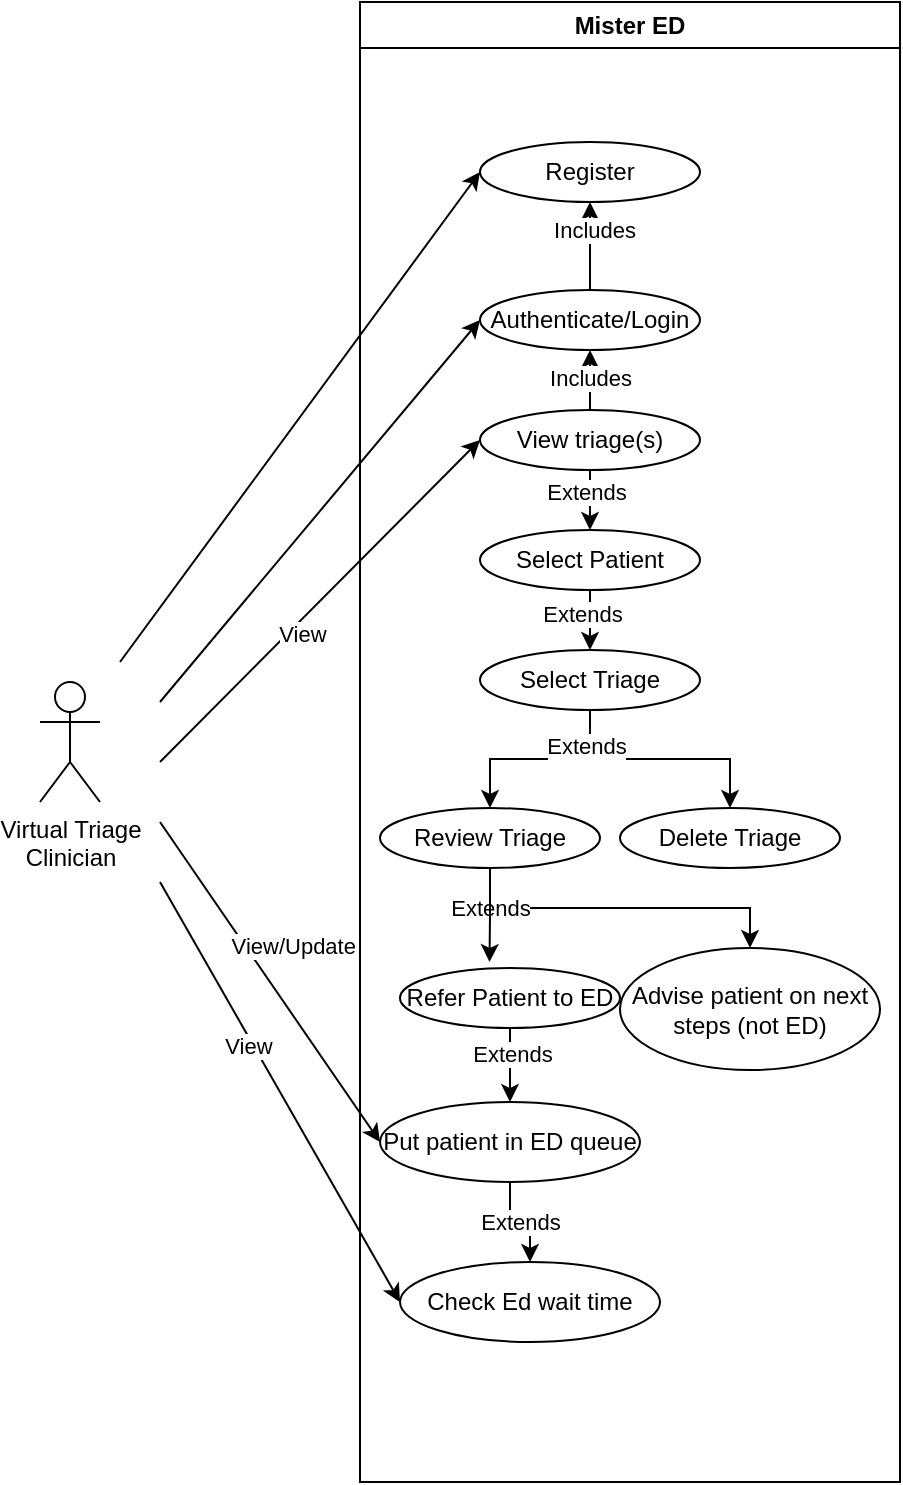 <mxfile version="24.7.16">
  <diagram name="Page-1" id="iBJQancwVzPZnX72XmY8">
    <mxGraphModel dx="1500" dy="730" grid="1" gridSize="10" guides="1" tooltips="1" connect="1" arrows="1" fold="1" page="1" pageScale="1" pageWidth="850" pageHeight="1100" math="0" shadow="0">
      <root>
        <mxCell id="0" />
        <mxCell id="1" parent="0" />
        <mxCell id="CpTIfCaLCPEgQuCKB-eE-1" value="&lt;div&gt;Virtual Triage&lt;/div&gt;&lt;div&gt;Clinician&lt;br&gt;&lt;/div&gt;" style="shape=umlActor;verticalLabelPosition=bottom;verticalAlign=top;html=1;outlineConnect=0;" vertex="1" parent="1">
          <mxGeometry x="40" y="400" width="30" height="60" as="geometry" />
        </mxCell>
        <mxCell id="CpTIfCaLCPEgQuCKB-eE-2" value="Mister ED" style="swimlane;whiteSpace=wrap;html=1;" vertex="1" parent="1">
          <mxGeometry x="200" y="60" width="270" height="740" as="geometry" />
        </mxCell>
        <mxCell id="CpTIfCaLCPEgQuCKB-eE-33" style="edgeStyle=orthogonalEdgeStyle;rounded=0;orthogonalLoop=1;jettySize=auto;html=1;exitX=0.5;exitY=0;exitDx=0;exitDy=0;entryX=0.5;entryY=1;entryDx=0;entryDy=0;" edge="1" parent="CpTIfCaLCPEgQuCKB-eE-2" source="CpTIfCaLCPEgQuCKB-eE-3" target="CpTIfCaLCPEgQuCKB-eE-31">
          <mxGeometry relative="1" as="geometry" />
        </mxCell>
        <mxCell id="CpTIfCaLCPEgQuCKB-eE-34" value="Includes" style="edgeLabel;html=1;align=center;verticalAlign=middle;resizable=0;points=[];" vertex="1" connectable="0" parent="CpTIfCaLCPEgQuCKB-eE-33">
          <mxGeometry x="0.359" y="-2" relative="1" as="geometry">
            <mxPoint as="offset" />
          </mxGeometry>
        </mxCell>
        <mxCell id="CpTIfCaLCPEgQuCKB-eE-3" value="Authenticate/Login" style="ellipse;whiteSpace=wrap;html=1;" vertex="1" parent="CpTIfCaLCPEgQuCKB-eE-2">
          <mxGeometry x="60" y="144" width="110" height="30" as="geometry" />
        </mxCell>
        <mxCell id="CpTIfCaLCPEgQuCKB-eE-15" style="edgeStyle=orthogonalEdgeStyle;rounded=0;orthogonalLoop=1;jettySize=auto;html=1;exitX=0.5;exitY=1;exitDx=0;exitDy=0;entryX=0.5;entryY=0;entryDx=0;entryDy=0;" edge="1" parent="CpTIfCaLCPEgQuCKB-eE-2" source="CpTIfCaLCPEgQuCKB-eE-4" target="CpTIfCaLCPEgQuCKB-eE-9">
          <mxGeometry relative="1" as="geometry" />
        </mxCell>
        <mxCell id="CpTIfCaLCPEgQuCKB-eE-39" value="Extends" style="edgeLabel;html=1;align=center;verticalAlign=middle;resizable=0;points=[];" vertex="1" connectable="0" parent="CpTIfCaLCPEgQuCKB-eE-15">
          <mxGeometry x="-0.256" y="-2" relative="1" as="geometry">
            <mxPoint as="offset" />
          </mxGeometry>
        </mxCell>
        <mxCell id="CpTIfCaLCPEgQuCKB-eE-22" style="edgeStyle=orthogonalEdgeStyle;rounded=0;orthogonalLoop=1;jettySize=auto;html=1;exitX=0.5;exitY=0;exitDx=0;exitDy=0;entryX=0.5;entryY=1;entryDx=0;entryDy=0;" edge="1" parent="CpTIfCaLCPEgQuCKB-eE-2" source="CpTIfCaLCPEgQuCKB-eE-4" target="CpTIfCaLCPEgQuCKB-eE-3">
          <mxGeometry relative="1" as="geometry" />
        </mxCell>
        <mxCell id="CpTIfCaLCPEgQuCKB-eE-23" value="Includes" style="edgeLabel;html=1;align=center;verticalAlign=middle;resizable=0;points=[];" vertex="1" connectable="0" parent="CpTIfCaLCPEgQuCKB-eE-22">
          <mxGeometry x="0.052" relative="1" as="geometry">
            <mxPoint as="offset" />
          </mxGeometry>
        </mxCell>
        <mxCell id="CpTIfCaLCPEgQuCKB-eE-4" value="View triage(s)" style="ellipse;whiteSpace=wrap;html=1;" vertex="1" parent="CpTIfCaLCPEgQuCKB-eE-2">
          <mxGeometry x="60" y="204" width="110" height="30" as="geometry" />
        </mxCell>
        <mxCell id="CpTIfCaLCPEgQuCKB-eE-30" style="edgeStyle=orthogonalEdgeStyle;rounded=0;orthogonalLoop=1;jettySize=auto;html=1;exitX=0.5;exitY=1;exitDx=0;exitDy=0;entryX=0.5;entryY=0;entryDx=0;entryDy=0;" edge="1" parent="CpTIfCaLCPEgQuCKB-eE-2" source="CpTIfCaLCPEgQuCKB-eE-8" target="CpTIfCaLCPEgQuCKB-eE-12">
          <mxGeometry relative="1" as="geometry" />
        </mxCell>
        <mxCell id="CpTIfCaLCPEgQuCKB-eE-46" value="Extends" style="edgeLabel;html=1;align=center;verticalAlign=middle;resizable=0;points=[];" vertex="1" connectable="0" parent="CpTIfCaLCPEgQuCKB-eE-30">
          <mxGeometry x="-0.765" relative="1" as="geometry">
            <mxPoint as="offset" />
          </mxGeometry>
        </mxCell>
        <mxCell id="CpTIfCaLCPEgQuCKB-eE-55" style="edgeStyle=orthogonalEdgeStyle;rounded=0;orthogonalLoop=1;jettySize=auto;html=1;exitX=0.5;exitY=1;exitDx=0;exitDy=0;" edge="1" parent="CpTIfCaLCPEgQuCKB-eE-2" source="CpTIfCaLCPEgQuCKB-eE-8">
          <mxGeometry relative="1" as="geometry">
            <mxPoint x="64.762" y="480" as="targetPoint" />
          </mxGeometry>
        </mxCell>
        <mxCell id="CpTIfCaLCPEgQuCKB-eE-8" value="&lt;div&gt;Review Triage&lt;/div&gt;" style="ellipse;whiteSpace=wrap;html=1;" vertex="1" parent="CpTIfCaLCPEgQuCKB-eE-2">
          <mxGeometry x="10" y="403" width="110" height="30" as="geometry" />
        </mxCell>
        <mxCell id="CpTIfCaLCPEgQuCKB-eE-27" style="edgeStyle=orthogonalEdgeStyle;rounded=0;orthogonalLoop=1;jettySize=auto;html=1;exitX=0.5;exitY=1;exitDx=0;exitDy=0;entryX=0.5;entryY=0;entryDx=0;entryDy=0;" edge="1" parent="CpTIfCaLCPEgQuCKB-eE-2" source="CpTIfCaLCPEgQuCKB-eE-9" target="CpTIfCaLCPEgQuCKB-eE-26">
          <mxGeometry relative="1" as="geometry" />
        </mxCell>
        <mxCell id="CpTIfCaLCPEgQuCKB-eE-40" value="Extends" style="edgeLabel;html=1;align=center;verticalAlign=middle;resizable=0;points=[];" vertex="1" connectable="0" parent="CpTIfCaLCPEgQuCKB-eE-27">
          <mxGeometry x="-0.186" y="-4" relative="1" as="geometry">
            <mxPoint as="offset" />
          </mxGeometry>
        </mxCell>
        <mxCell id="CpTIfCaLCPEgQuCKB-eE-9" value="Select Patient" style="ellipse;whiteSpace=wrap;html=1;" vertex="1" parent="CpTIfCaLCPEgQuCKB-eE-2">
          <mxGeometry x="60" y="264" width="110" height="30" as="geometry" />
        </mxCell>
        <mxCell id="CpTIfCaLCPEgQuCKB-eE-10" value="&lt;div&gt;Delete Triage&lt;br&gt;&lt;/div&gt;" style="ellipse;whiteSpace=wrap;html=1;" vertex="1" parent="CpTIfCaLCPEgQuCKB-eE-2">
          <mxGeometry x="130" y="403" width="110" height="30" as="geometry" />
        </mxCell>
        <mxCell id="CpTIfCaLCPEgQuCKB-eE-58" style="edgeStyle=orthogonalEdgeStyle;rounded=0;orthogonalLoop=1;jettySize=auto;html=1;exitX=0.5;exitY=1;exitDx=0;exitDy=0;entryX=0.5;entryY=0;entryDx=0;entryDy=0;" edge="1" parent="CpTIfCaLCPEgQuCKB-eE-2" source="CpTIfCaLCPEgQuCKB-eE-11" target="CpTIfCaLCPEgQuCKB-eE-57">
          <mxGeometry relative="1" as="geometry" />
        </mxCell>
        <mxCell id="CpTIfCaLCPEgQuCKB-eE-59" value="Extends" style="edgeLabel;html=1;align=center;verticalAlign=middle;resizable=0;points=[];" vertex="1" connectable="0" parent="CpTIfCaLCPEgQuCKB-eE-58">
          <mxGeometry x="-0.013" relative="1" as="geometry">
            <mxPoint as="offset" />
          </mxGeometry>
        </mxCell>
        <mxCell id="CpTIfCaLCPEgQuCKB-eE-11" value="Put patient in ED queue" style="ellipse;whiteSpace=wrap;html=1;" vertex="1" parent="CpTIfCaLCPEgQuCKB-eE-2">
          <mxGeometry x="10" y="550" width="130" height="40" as="geometry" />
        </mxCell>
        <mxCell id="CpTIfCaLCPEgQuCKB-eE-12" value="Advise patient on next steps (not ED)" style="ellipse;whiteSpace=wrap;html=1;" vertex="1" parent="CpTIfCaLCPEgQuCKB-eE-2">
          <mxGeometry x="130" y="473" width="130" height="61" as="geometry" />
        </mxCell>
        <mxCell id="CpTIfCaLCPEgQuCKB-eE-28" style="edgeStyle=orthogonalEdgeStyle;rounded=0;orthogonalLoop=1;jettySize=auto;html=1;exitX=0.5;exitY=1;exitDx=0;exitDy=0;" edge="1" parent="CpTIfCaLCPEgQuCKB-eE-2" source="CpTIfCaLCPEgQuCKB-eE-26" target="CpTIfCaLCPEgQuCKB-eE-8">
          <mxGeometry relative="1" as="geometry" />
        </mxCell>
        <mxCell id="CpTIfCaLCPEgQuCKB-eE-29" style="edgeStyle=orthogonalEdgeStyle;rounded=0;orthogonalLoop=1;jettySize=auto;html=1;exitX=0.5;exitY=1;exitDx=0;exitDy=0;entryX=0.5;entryY=0;entryDx=0;entryDy=0;" edge="1" parent="CpTIfCaLCPEgQuCKB-eE-2" source="CpTIfCaLCPEgQuCKB-eE-26" target="CpTIfCaLCPEgQuCKB-eE-10">
          <mxGeometry relative="1" as="geometry" />
        </mxCell>
        <mxCell id="CpTIfCaLCPEgQuCKB-eE-45" value="Extends" style="edgeLabel;html=1;align=center;verticalAlign=middle;resizable=0;points=[];" vertex="1" connectable="0" parent="CpTIfCaLCPEgQuCKB-eE-29">
          <mxGeometry x="-0.706" y="-2" relative="1" as="geometry">
            <mxPoint as="offset" />
          </mxGeometry>
        </mxCell>
        <mxCell id="CpTIfCaLCPEgQuCKB-eE-26" value="Select Triage" style="ellipse;whiteSpace=wrap;html=1;" vertex="1" parent="CpTIfCaLCPEgQuCKB-eE-2">
          <mxGeometry x="60" y="324" width="110" height="30" as="geometry" />
        </mxCell>
        <mxCell id="CpTIfCaLCPEgQuCKB-eE-31" value="Register" style="ellipse;whiteSpace=wrap;html=1;" vertex="1" parent="CpTIfCaLCPEgQuCKB-eE-2">
          <mxGeometry x="60" y="70" width="110" height="30" as="geometry" />
        </mxCell>
        <mxCell id="CpTIfCaLCPEgQuCKB-eE-57" value="Check Ed wait time" style="ellipse;whiteSpace=wrap;html=1;" vertex="1" parent="CpTIfCaLCPEgQuCKB-eE-2">
          <mxGeometry x="20" y="630" width="130" height="40" as="geometry" />
        </mxCell>
        <mxCell id="CpTIfCaLCPEgQuCKB-eE-47" value="Refer Patient to ED" style="ellipse;whiteSpace=wrap;html=1;" vertex="1" parent="1">
          <mxGeometry x="220" y="543" width="110" height="30" as="geometry" />
        </mxCell>
        <mxCell id="CpTIfCaLCPEgQuCKB-eE-48" value="" style="endArrow=classic;html=1;rounded=0;entryX=0;entryY=0.5;entryDx=0;entryDy=0;" edge="1" parent="1" target="CpTIfCaLCPEgQuCKB-eE-11">
          <mxGeometry width="50" height="50" relative="1" as="geometry">
            <mxPoint x="100" y="470" as="sourcePoint" />
            <mxPoint x="120" y="330" as="targetPoint" />
          </mxGeometry>
        </mxCell>
        <mxCell id="CpTIfCaLCPEgQuCKB-eE-62" value="&lt;div align=&quot;center&quot;&gt;&amp;nbsp;&amp;nbsp;&amp;nbsp;&amp;nbsp;&amp;nbsp;&amp;nbsp;&amp;nbsp;&amp;nbsp;&amp;nbsp;&amp;nbsp;&amp;nbsp;&amp;nbsp;&amp;nbsp; View/Update&lt;/div&gt;" style="edgeLabel;html=1;align=center;verticalAlign=middle;resizable=0;points=[];" vertex="1" connectable="0" parent="CpTIfCaLCPEgQuCKB-eE-48">
          <mxGeometry x="-0.224" y="2" relative="1" as="geometry">
            <mxPoint y="1" as="offset" />
          </mxGeometry>
        </mxCell>
        <mxCell id="CpTIfCaLCPEgQuCKB-eE-49" value="" style="endArrow=classic;html=1;rounded=0;entryX=0;entryY=0.5;entryDx=0;entryDy=0;" edge="1" parent="1" target="CpTIfCaLCPEgQuCKB-eE-3">
          <mxGeometry width="50" height="50" relative="1" as="geometry">
            <mxPoint x="100" y="410" as="sourcePoint" />
            <mxPoint x="220" y="640" as="targetPoint" />
          </mxGeometry>
        </mxCell>
        <mxCell id="CpTIfCaLCPEgQuCKB-eE-50" value="" style="endArrow=classic;html=1;rounded=0;entryX=0;entryY=0.5;entryDx=0;entryDy=0;" edge="1" parent="1" target="CpTIfCaLCPEgQuCKB-eE-4">
          <mxGeometry width="50" height="50" relative="1" as="geometry">
            <mxPoint x="100" y="440" as="sourcePoint" />
            <mxPoint x="270" y="229" as="targetPoint" />
          </mxGeometry>
        </mxCell>
        <mxCell id="CpTIfCaLCPEgQuCKB-eE-52" value="View" style="edgeLabel;html=1;align=center;verticalAlign=middle;resizable=0;points=[];" vertex="1" connectable="0" parent="CpTIfCaLCPEgQuCKB-eE-50">
          <mxGeometry x="-0.163" y="-5" relative="1" as="geometry">
            <mxPoint as="offset" />
          </mxGeometry>
        </mxCell>
        <mxCell id="CpTIfCaLCPEgQuCKB-eE-51" value="" style="endArrow=classic;html=1;rounded=0;entryX=0;entryY=0.5;entryDx=0;entryDy=0;" edge="1" parent="1" target="CpTIfCaLCPEgQuCKB-eE-31">
          <mxGeometry width="50" height="50" relative="1" as="geometry">
            <mxPoint x="80" y="390" as="sourcePoint" />
            <mxPoint x="240" y="250" as="targetPoint" />
          </mxGeometry>
        </mxCell>
        <mxCell id="CpTIfCaLCPEgQuCKB-eE-18" style="edgeStyle=orthogonalEdgeStyle;rounded=0;orthogonalLoop=1;jettySize=auto;html=1;exitX=0.5;exitY=1;exitDx=0;exitDy=0;entryX=0.5;entryY=0;entryDx=0;entryDy=0;" edge="1" parent="1" source="CpTIfCaLCPEgQuCKB-eE-47" target="CpTIfCaLCPEgQuCKB-eE-11">
          <mxGeometry relative="1" as="geometry" />
        </mxCell>
        <mxCell id="CpTIfCaLCPEgQuCKB-eE-54" value="Extends" style="edgeLabel;html=1;align=center;verticalAlign=middle;resizable=0;points=[];" vertex="1" connectable="0" parent="CpTIfCaLCPEgQuCKB-eE-18">
          <mxGeometry x="-0.331" y="1" relative="1" as="geometry">
            <mxPoint as="offset" />
          </mxGeometry>
        </mxCell>
        <mxCell id="CpTIfCaLCPEgQuCKB-eE-60" value="" style="endArrow=classic;html=1;rounded=0;entryX=0;entryY=0.5;entryDx=0;entryDy=0;" edge="1" parent="1" target="CpTIfCaLCPEgQuCKB-eE-57">
          <mxGeometry width="50" height="50" relative="1" as="geometry">
            <mxPoint x="100" y="500" as="sourcePoint" />
            <mxPoint x="203" y="651" as="targetPoint" />
          </mxGeometry>
        </mxCell>
        <mxCell id="CpTIfCaLCPEgQuCKB-eE-61" value="View" style="edgeLabel;html=1;align=center;verticalAlign=middle;resizable=0;points=[];" vertex="1" connectable="0" parent="CpTIfCaLCPEgQuCKB-eE-60">
          <mxGeometry x="-0.234" y="-3" relative="1" as="geometry">
            <mxPoint as="offset" />
          </mxGeometry>
        </mxCell>
      </root>
    </mxGraphModel>
  </diagram>
</mxfile>
